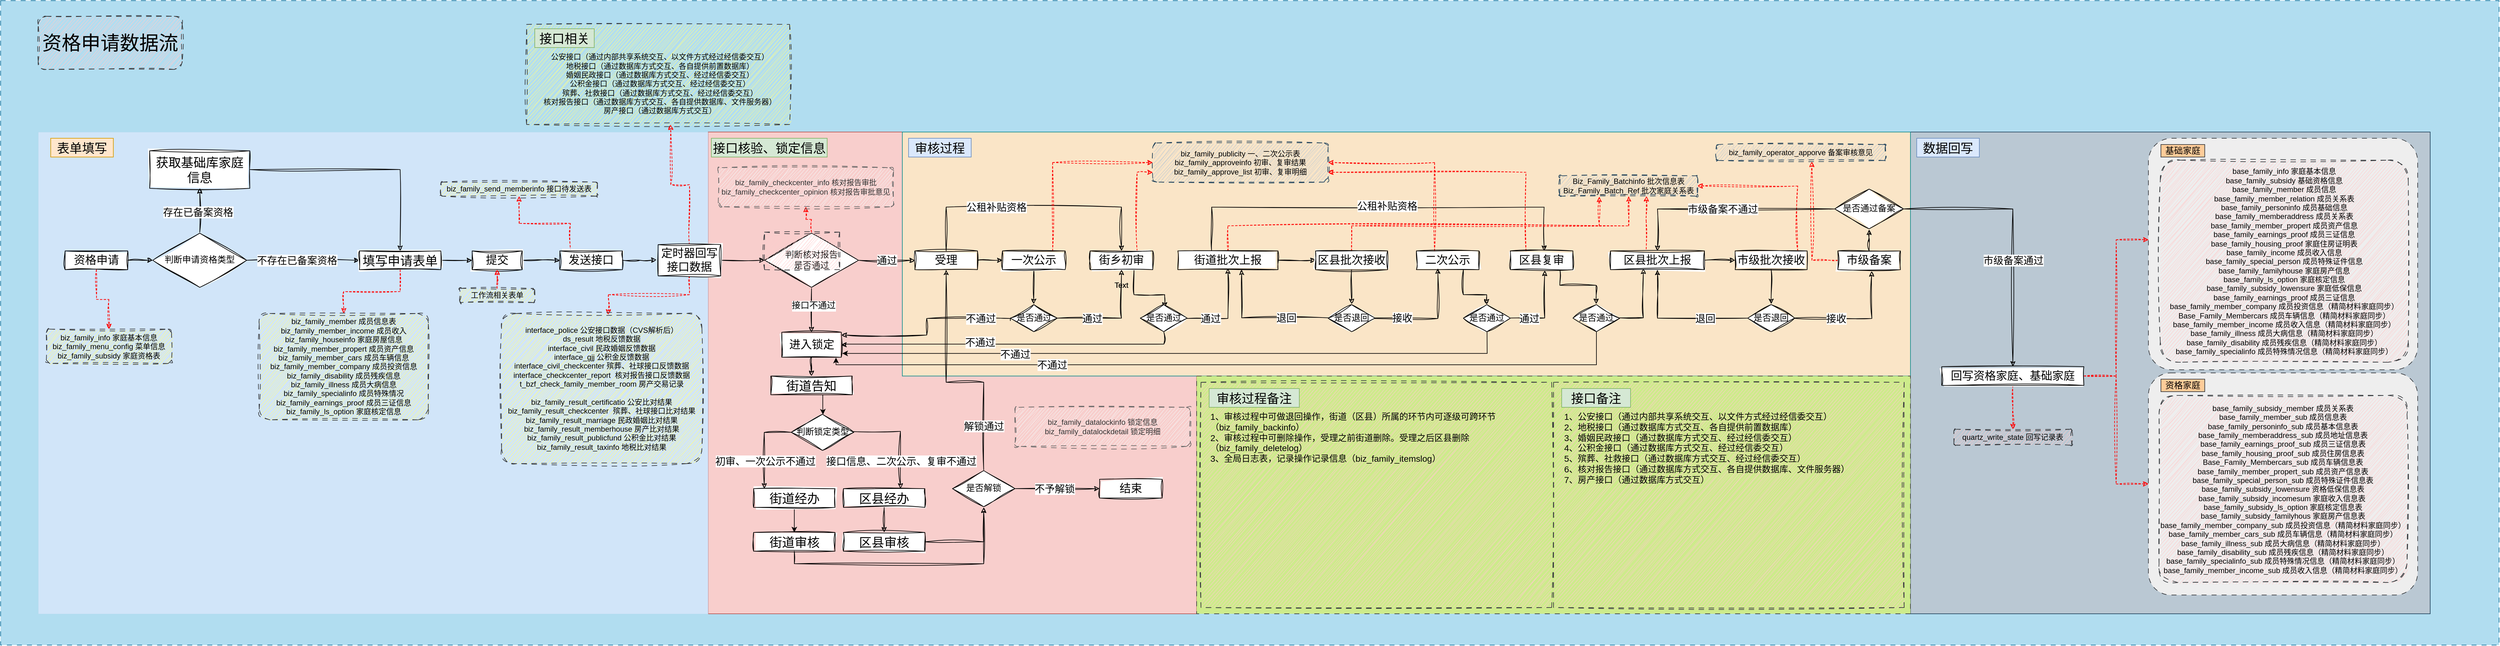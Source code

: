 <mxfile version="21.6.6" type="github">
  <diagram name="第 1 页" id="L3xyPryuT6cQ3fmTiVPL">
    <mxGraphModel dx="2839" dy="2318" grid="1" gridSize="10" guides="1" tooltips="1" connect="1" arrows="1" fold="1" page="1" pageScale="1" pageWidth="850" pageHeight="1100" math="0" shadow="0">
      <root>
        <mxCell id="0" />
        <mxCell id="1" parent="0" />
        <mxCell id="vz7TybBeLEqPIu0Ode82-165" value="" style="rounded=0;whiteSpace=wrap;html=1;dashed=1;dashPattern=8 8;fontFamily=Helvetica;fontSize=12;fillColor=#b1ddf0;strokeColor=#10739e;" vertex="1" parent="1">
          <mxGeometry x="-550" y="-550" width="3990" height="1030" as="geometry" />
        </mxCell>
        <mxCell id="vz7TybBeLEqPIu0Ode82-105" value="" style="rounded=0;whiteSpace=wrap;html=1;strokeColor=#23445d;fontFamily=Helvetica;fontSize=12;fillColor=#bac8d3;" vertex="1" parent="1">
          <mxGeometry x="2500" y="-340" width="830" height="770" as="geometry" />
        </mxCell>
        <mxCell id="yCfuCtmDYK_FV-YPYzmW-62" value="" style="rounded=0;whiteSpace=wrap;html=1;strokeColor=#b85450;fillColor=#f8cecc;" parent="1" vertex="1">
          <mxGeometry x="580" y="-340" width="780" height="770" as="geometry" />
        </mxCell>
        <mxCell id="yCfuCtmDYK_FV-YPYzmW-61" value="" style="rounded=0;whiteSpace=wrap;html=1;strokeColor=#0F8B8D;fontColor=#143642;fillColor=#FAE5C7;glass=0;shadow=0;" parent="1" vertex="1">
          <mxGeometry x="890" y="-340" width="1610" height="390" as="geometry" />
        </mxCell>
        <mxCell id="yCfuCtmDYK_FV-YPYzmW-57" value="" style="rounded=0;whiteSpace=wrap;html=1;dashed=1;opacity=80;fillColor=#dae8fc;strokeColor=#6c8ebf;fillStyle=auto;gradientColor=none;align=left;fontSize=16;strokeWidth=0;" parent="1" vertex="1">
          <mxGeometry x="-490" y="-340" width="1070" height="770" as="geometry" />
        </mxCell>
        <mxCell id="1xCJAlItFcg6lwi7AEPt-4" style="edgeStyle=orthogonalEdgeStyle;rounded=0;sketch=1;hachureGap=4;jiggle=2;curveFitting=1;orthogonalLoop=1;jettySize=auto;html=1;exitX=1;exitY=0.5;exitDx=0;exitDy=0;fontFamily=Comic Sans MS;fontSize=16;" parent="1" source="yCfuCtmDYK_FV-YPYzmW-40" target="1xCJAlItFcg6lwi7AEPt-3" edge="1">
          <mxGeometry relative="1" as="geometry" />
        </mxCell>
        <mxCell id="yCfuCtmDYK_FV-YPYzmW-42" value="不存在已备案资格" style="edgeLabel;html=1;align=center;verticalAlign=middle;resizable=0;points=[];fontSize=16;fontFamily=Comic Sans MS;" parent="1xCJAlItFcg6lwi7AEPt-4" vertex="1" connectable="0">
          <mxGeometry x="0.073" y="-2" relative="1" as="geometry">
            <mxPoint x="-17" y="-2" as="offset" />
          </mxGeometry>
        </mxCell>
        <mxCell id="vz7TybBeLEqPIu0Ode82-3" value="" style="edgeStyle=orthogonalEdgeStyle;rounded=0;orthogonalLoop=1;jettySize=auto;html=1;dashed=1;sketch=1;curveFitting=1;jiggle=2;strokeColor=#FF0000;" edge="1" parent="1" source="1xCJAlItFcg6lwi7AEPt-2" target="vz7TybBeLEqPIu0Ode82-2">
          <mxGeometry relative="1" as="geometry" />
        </mxCell>
        <mxCell id="1xCJAlItFcg6lwi7AEPt-2" value="资格申请" style="rounded=0;whiteSpace=wrap;html=1;fontSize=18;sketch=1;curveFitting=1;jiggle=2;fontFamily=Comic Sans MS;" parent="1" vertex="1">
          <mxGeometry x="-447" y="-150" width="100" height="30" as="geometry" />
        </mxCell>
        <mxCell id="1xCJAlItFcg6lwi7AEPt-7" style="edgeStyle=orthogonalEdgeStyle;rounded=0;sketch=1;hachureGap=4;jiggle=2;curveFitting=1;orthogonalLoop=1;jettySize=auto;html=1;exitX=1;exitY=0.5;exitDx=0;exitDy=0;fontFamily=Comic Sans MS;fontSize=16;" parent="1" source="1xCJAlItFcg6lwi7AEPt-3" target="1xCJAlItFcg6lwi7AEPt-5" edge="1">
          <mxGeometry relative="1" as="geometry" />
        </mxCell>
        <mxCell id="vz7TybBeLEqPIu0Ode82-5" value="" style="edgeStyle=orthogonalEdgeStyle;rounded=0;orthogonalLoop=1;jettySize=auto;html=1;dashed=1;sketch=1;curveFitting=1;jiggle=2;strokeColor=#FF0000;" edge="1" parent="1" source="1xCJAlItFcg6lwi7AEPt-3" target="vz7TybBeLEqPIu0Ode82-4">
          <mxGeometry relative="1" as="geometry" />
        </mxCell>
        <mxCell id="1xCJAlItFcg6lwi7AEPt-3" value="填写申请表单" style="rounded=0;whiteSpace=wrap;html=1;sketch=1;hachureGap=4;jiggle=2;curveFitting=1;fontFamily=Comic Sans MS;fontSize=20;" parent="1" vertex="1">
          <mxGeometry x="23" y="-150" width="130" height="30" as="geometry" />
        </mxCell>
        <mxCell id="1xCJAlItFcg6lwi7AEPt-9" style="edgeStyle=orthogonalEdgeStyle;rounded=0;sketch=1;hachureGap=4;jiggle=2;curveFitting=1;orthogonalLoop=1;jettySize=auto;html=1;exitX=1;exitY=0.5;exitDx=0;exitDy=0;entryX=0;entryY=0.5;entryDx=0;entryDy=0;fontFamily=Comic Sans MS;fontSize=16;" parent="1" source="1xCJAlItFcg6lwi7AEPt-5" target="1xCJAlItFcg6lwi7AEPt-8" edge="1">
          <mxGeometry relative="1" as="geometry" />
        </mxCell>
        <mxCell id="1xCJAlItFcg6lwi7AEPt-5" value="提交" style="rounded=0;whiteSpace=wrap;html=1;fontSize=18;sketch=1;curveFitting=1;jiggle=2;fontFamily=Comic Sans MS;" parent="1" vertex="1">
          <mxGeometry x="203" y="-150" width="80" height="30" as="geometry" />
        </mxCell>
        <mxCell id="vz7TybBeLEqPIu0Ode82-102" value="" style="edgeStyle=orthogonalEdgeStyle;rounded=0;orthogonalLoop=1;jettySize=auto;html=1;fontFamily=Helvetica;fontSize=12;fontColor=default;sketch=1;curveFitting=1;jiggle=2;dashed=1;strokeColor=#FF0000;" edge="1" parent="1" source="1xCJAlItFcg6lwi7AEPt-8" target="vz7TybBeLEqPIu0Ode82-101">
          <mxGeometry relative="1" as="geometry">
            <Array as="points">
              <mxPoint x="360" y="-194" />
              <mxPoint x="278" y="-194" />
            </Array>
          </mxGeometry>
        </mxCell>
        <mxCell id="1xCJAlItFcg6lwi7AEPt-8" value="发送接口" style="rounded=0;whiteSpace=wrap;html=1;fontSize=18;sketch=1;curveFitting=1;jiggle=2;fontFamily=Comic Sans MS;" parent="1" vertex="1">
          <mxGeometry x="343" y="-150" width="100" height="30" as="geometry" />
        </mxCell>
        <mxCell id="1xCJAlItFcg6lwi7AEPt-13" value="通过" style="edgeStyle=orthogonalEdgeStyle;rounded=0;sketch=1;hachureGap=4;jiggle=2;curveFitting=1;orthogonalLoop=1;jettySize=auto;html=1;entryX=0;entryY=0.5;entryDx=0;entryDy=0;fontFamily=Comic Sans MS;fontSize=16;" parent="1" source="1xCJAlItFcg6lwi7AEPt-10" target="1xCJAlItFcg6lwi7AEPt-12" edge="1">
          <mxGeometry relative="1" as="geometry" />
        </mxCell>
        <mxCell id="1xCJAlItFcg6lwi7AEPt-15" style="edgeStyle=orthogonalEdgeStyle;rounded=0;sketch=1;hachureGap=4;jiggle=2;curveFitting=1;orthogonalLoop=1;jettySize=auto;html=1;entryX=0.5;entryY=0;entryDx=0;entryDy=0;fontFamily=Comic Sans MS;fontSize=16;" parent="1" source="1xCJAlItFcg6lwi7AEPt-10" target="1xCJAlItFcg6lwi7AEPt-14" edge="1">
          <mxGeometry relative="1" as="geometry" />
        </mxCell>
        <mxCell id="yCfuCtmDYK_FV-YPYzmW-33" value="接口不通过" style="edgeLabel;html=1;align=center;verticalAlign=middle;resizable=0;points=[];fontSize=14;fontFamily=Comic Sans MS;" parent="1xCJAlItFcg6lwi7AEPt-15" vertex="1" connectable="0">
          <mxGeometry x="-0.2" y="3" relative="1" as="geometry">
            <mxPoint as="offset" />
          </mxGeometry>
        </mxCell>
        <mxCell id="vz7TybBeLEqPIu0Ode82-120" value="" style="edgeStyle=orthogonalEdgeStyle;rounded=0;orthogonalLoop=1;jettySize=auto;html=1;fontFamily=Helvetica;fontSize=12;fontColor=default;sketch=1;curveFitting=1;jiggle=2;dashed=1;strokeColor=#FF0000;" edge="1" parent="1" source="1xCJAlItFcg6lwi7AEPt-10" target="vz7TybBeLEqPIu0Ode82-119">
          <mxGeometry relative="1" as="geometry" />
        </mxCell>
        <mxCell id="1xCJAlItFcg6lwi7AEPt-10" value="判断核对报告&lt;br&gt;是否通过" style="html=1;whiteSpace=wrap;aspect=fixed;shape=isoRectangle;sketch=1;hachureGap=4;jiggle=2;curveFitting=1;fontFamily=Comic Sans MS;fontSize=14;" parent="1" vertex="1">
          <mxGeometry x="670.01" y="-180" width="150" height="90" as="geometry" />
        </mxCell>
        <mxCell id="1xCJAlItFcg6lwi7AEPt-22" style="edgeStyle=orthogonalEdgeStyle;rounded=0;sketch=1;hachureGap=4;jiggle=2;curveFitting=1;orthogonalLoop=1;jettySize=auto;html=1;exitX=1;exitY=0.5;exitDx=0;exitDy=0;entryX=0;entryY=0.5;entryDx=0;entryDy=0;fontFamily=Comic Sans MS;fontSize=16;" parent="1" source="1xCJAlItFcg6lwi7AEPt-12" target="1xCJAlItFcg6lwi7AEPt-19" edge="1">
          <mxGeometry relative="1" as="geometry" />
        </mxCell>
        <mxCell id="yCfuCtmDYK_FV-YPYzmW-25" style="edgeStyle=orthogonalEdgeStyle;rounded=0;sketch=1;hachureGap=4;jiggle=2;curveFitting=1;orthogonalLoop=1;jettySize=auto;html=1;exitX=0.5;exitY=0;exitDx=0;exitDy=0;entryX=0.5;entryY=0;entryDx=0;entryDy=0;fontFamily=Comic Sans MS;fontSize=16;" parent="1" target="1xCJAlItFcg6lwi7AEPt-20" edge="1">
          <mxGeometry relative="1" as="geometry">
            <mxPoint x="960" y="-150" as="sourcePoint" />
            <mxPoint x="1215" y="-150" as="targetPoint" />
            <Array as="points">
              <mxPoint x="960" y="-220" />
              <mxPoint x="1240" y="-220" />
            </Array>
          </mxGeometry>
        </mxCell>
        <mxCell id="yCfuCtmDYK_FV-YPYzmW-34" value="公租补贴资格" style="edgeLabel;html=1;align=center;verticalAlign=middle;resizable=0;points=[];fontSize=16;fontFamily=Comic Sans MS;" parent="yCfuCtmDYK_FV-YPYzmW-25" vertex="1" connectable="0">
          <mxGeometry x="0.009" y="1" relative="1" as="geometry">
            <mxPoint x="-62" y="1" as="offset" />
          </mxGeometry>
        </mxCell>
        <mxCell id="1xCJAlItFcg6lwi7AEPt-12" value="受理" style="rounded=0;whiteSpace=wrap;html=1;fontSize=18;sketch=1;curveFitting=1;jiggle=2;fontFamily=Comic Sans MS;" parent="1" vertex="1">
          <mxGeometry x="910" y="-150" width="100" height="30" as="geometry" />
        </mxCell>
        <mxCell id="yCfuCtmDYK_FV-YPYzmW-6" value="" style="edgeStyle=orthogonalEdgeStyle;rounded=0;sketch=1;hachureGap=4;jiggle=2;curveFitting=1;orthogonalLoop=1;jettySize=auto;html=1;fontFamily=Comic Sans MS;fontSize=16;" parent="1" source="1xCJAlItFcg6lwi7AEPt-14" target="yCfuCtmDYK_FV-YPYzmW-5" edge="1">
          <mxGeometry relative="1" as="geometry" />
        </mxCell>
        <mxCell id="1xCJAlItFcg6lwi7AEPt-14" value="进入锁定" style="rounded=0;whiteSpace=wrap;html=1;fontSize=18;sketch=1;curveFitting=1;jiggle=2;fontFamily=Comic Sans MS;" parent="1" vertex="1">
          <mxGeometry x="697.52" y="-20" width="94.99" height="40" as="geometry" />
        </mxCell>
        <mxCell id="vz7TybBeLEqPIu0Ode82-38" style="edgeStyle=orthogonalEdgeStyle;rounded=0;orthogonalLoop=1;jettySize=auto;html=1;exitX=0.5;exitY=1;exitDx=0;exitDy=0;fontFamily=Helvetica;fontSize=12;fontColor=default;sketch=1;curveFitting=1;jiggle=2;" edge="1" parent="1" source="1xCJAlItFcg6lwi7AEPt-19" target="vz7TybBeLEqPIu0Ode82-37">
          <mxGeometry relative="1" as="geometry" />
        </mxCell>
        <mxCell id="vz7TybBeLEqPIu0Ode82-123" style="edgeStyle=orthogonalEdgeStyle;rounded=0;orthogonalLoop=1;jettySize=auto;html=1;entryX=0;entryY=0.5;entryDx=0;entryDy=0;fontFamily=Helvetica;fontSize=12;fontColor=default;dashed=1;sketch=1;curveFitting=1;jiggle=2;strokeColor=#FF0000;" edge="1" parent="1" source="1xCJAlItFcg6lwi7AEPt-19" target="vz7TybBeLEqPIu0Ode82-122">
          <mxGeometry relative="1" as="geometry">
            <Array as="points">
              <mxPoint x="1130" y="-291" />
            </Array>
          </mxGeometry>
        </mxCell>
        <mxCell id="1xCJAlItFcg6lwi7AEPt-19" value="一次公示" style="rounded=0;whiteSpace=wrap;html=1;fontSize=18;sketch=1;curveFitting=1;jiggle=2;fontFamily=Comic Sans MS;" parent="1" vertex="1">
          <mxGeometry x="1050" y="-150" width="100" height="30" as="geometry" />
        </mxCell>
        <mxCell id="yCfuCtmDYK_FV-YPYzmW-23" style="edgeStyle=orthogonalEdgeStyle;rounded=0;hachureGap=4;orthogonalLoop=1;jettySize=auto;html=1;exitX=0.5;exitY=0;exitDx=0;exitDy=0;fontFamily=Comic Sans MS;fontSize=16;entryX=0.5;entryY=0;entryDx=0;entryDy=0;sketch=1;curveFitting=1;jiggle=2;" parent="1" edge="1">
          <mxGeometry relative="1" as="geometry">
            <mxPoint x="1384" y="-150" as="sourcePoint" />
            <mxPoint x="1915" y="-150" as="targetPoint" />
            <Array as="points">
              <mxPoint x="1384" y="-220" />
              <mxPoint x="1915" y="-220" />
            </Array>
          </mxGeometry>
        </mxCell>
        <mxCell id="yCfuCtmDYK_FV-YPYzmW-36" value="公租补贴资格" style="edgeLabel;html=1;align=center;verticalAlign=middle;resizable=0;points=[];fontSize=16;fontFamily=Comic Sans MS;" parent="yCfuCtmDYK_FV-YPYzmW-23" vertex="1" connectable="0">
          <mxGeometry x="-0.033" y="2" relative="1" as="geometry">
            <mxPoint x="25" as="offset" />
          </mxGeometry>
        </mxCell>
        <mxCell id="vz7TybBeLEqPIu0Ode82-45" style="edgeStyle=orthogonalEdgeStyle;rounded=0;orthogonalLoop=1;jettySize=auto;html=1;entryX=0.521;entryY=0.124;entryDx=0;entryDy=0;entryPerimeter=0;fontFamily=Helvetica;fontSize=12;fontColor=default;sketch=1;curveFitting=1;jiggle=2;" edge="1" parent="1" source="1xCJAlItFcg6lwi7AEPt-20" target="vz7TybBeLEqPIu0Ode82-44">
          <mxGeometry relative="1" as="geometry">
            <Array as="points">
              <mxPoint x="1260" y="-80" />
              <mxPoint x="1309" y="-80" />
            </Array>
          </mxGeometry>
        </mxCell>
        <mxCell id="vz7TybBeLEqPIu0Ode82-125" style="edgeStyle=orthogonalEdgeStyle;rounded=0;orthogonalLoop=1;jettySize=auto;html=1;exitX=0.75;exitY=0;exitDx=0;exitDy=0;entryX=0;entryY=0.75;entryDx=0;entryDy=0;fontFamily=Helvetica;fontSize=12;fontColor=default;dashed=1;sketch=1;curveFitting=1;jiggle=2;strokeColor=#FF0000;" edge="1" parent="1" source="1xCJAlItFcg6lwi7AEPt-20" target="vz7TybBeLEqPIu0Ode82-122">
          <mxGeometry relative="1" as="geometry" />
        </mxCell>
        <mxCell id="1xCJAlItFcg6lwi7AEPt-20" value="街乡初审" style="rounded=0;whiteSpace=wrap;html=1;fontSize=18;sketch=1;curveFitting=1;jiggle=2;fontFamily=Comic Sans MS;" parent="1" vertex="1">
          <mxGeometry x="1190" y="-150" width="100" height="30" as="geometry" />
        </mxCell>
        <mxCell id="vz7TybBeLEqPIu0Ode82-49" value="" style="edgeStyle=orthogonalEdgeStyle;rounded=0;orthogonalLoop=1;jettySize=auto;html=1;fontFamily=Helvetica;fontSize=12;fontColor=default;sketch=1;curveFitting=1;jiggle=2;" edge="1" parent="1" source="1xCJAlItFcg6lwi7AEPt-21" target="vz7TybBeLEqPIu0Ode82-48">
          <mxGeometry relative="1" as="geometry" />
        </mxCell>
        <mxCell id="vz7TybBeLEqPIu0Ode82-140" style="edgeStyle=orthogonalEdgeStyle;rounded=0;orthogonalLoop=1;jettySize=auto;html=1;entryX=0.287;entryY=1.027;entryDx=0;entryDy=0;entryPerimeter=0;fontFamily=Helvetica;fontSize=12;fontColor=default;sketch=1;curveFitting=1;jiggle=2;strokeColor=#FF0000;dashed=1;" edge="1" parent="1" source="1xCJAlItFcg6lwi7AEPt-21" target="vz7TybBeLEqPIu0Ode82-128">
          <mxGeometry relative="1" as="geometry">
            <Array as="points">
              <mxPoint x="1410" y="-190" />
              <mxPoint x="2003" y="-190" />
            </Array>
          </mxGeometry>
        </mxCell>
        <mxCell id="1xCJAlItFcg6lwi7AEPt-21" value="街道批次上报" style="rounded=0;whiteSpace=wrap;html=1;fontSize=18;sketch=1;curveFitting=1;jiggle=2;fontFamily=Comic Sans MS;" parent="1" vertex="1">
          <mxGeometry x="1330" y="-150" width="160" height="30" as="geometry" />
        </mxCell>
        <mxCell id="vz7TybBeLEqPIu0Ode82-60" style="edgeStyle=orthogonalEdgeStyle;rounded=0;orthogonalLoop=1;jettySize=auto;html=1;exitX=0.75;exitY=1;exitDx=0;exitDy=0;entryX=0.496;entryY=0.012;entryDx=0;entryDy=0;entryPerimeter=0;fontFamily=Helvetica;fontSize=12;fontColor=default;sketch=1;curveFitting=1;jiggle=2;" edge="1" parent="1" source="1xCJAlItFcg6lwi7AEPt-23" target="vz7TybBeLEqPIu0Ode82-59">
          <mxGeometry relative="1" as="geometry">
            <Array as="points">
              <mxPoint x="1786" y="-80" />
              <mxPoint x="1823" y="-80" />
            </Array>
          </mxGeometry>
        </mxCell>
        <mxCell id="vz7TybBeLEqPIu0Ode82-126" style="edgeStyle=orthogonalEdgeStyle;rounded=0;orthogonalLoop=1;jettySize=auto;html=1;entryX=1;entryY=0.5;entryDx=0;entryDy=0;fontFamily=Helvetica;fontSize=12;fontColor=default;sketch=1;curveFitting=1;jiggle=2;dashed=1;strokeColor=#FF0000;" edge="1" parent="1" source="1xCJAlItFcg6lwi7AEPt-23" target="vz7TybBeLEqPIu0Ode82-122">
          <mxGeometry relative="1" as="geometry">
            <Array as="points">
              <mxPoint x="1740" y="-291" />
            </Array>
          </mxGeometry>
        </mxCell>
        <mxCell id="1xCJAlItFcg6lwi7AEPt-23" value="二次公示" style="rounded=0;whiteSpace=wrap;html=1;fontSize=18;sketch=1;curveFitting=1;jiggle=2;fontFamily=Comic Sans MS;" parent="1" vertex="1">
          <mxGeometry x="1711" y="-150" width="100" height="30" as="geometry" />
        </mxCell>
        <mxCell id="vz7TybBeLEqPIu0Ode82-92" style="edgeStyle=orthogonalEdgeStyle;rounded=0;orthogonalLoop=1;jettySize=auto;html=1;entryX=0.509;entryY=0.028;entryDx=0;entryDy=0;entryPerimeter=0;fontFamily=Helvetica;fontSize=12;fontColor=default;" edge="1" parent="1" source="yCfuCtmDYK_FV-YPYzmW-5" target="vz7TybBeLEqPIu0Ode82-87">
          <mxGeometry relative="1" as="geometry">
            <Array as="points">
              <mxPoint x="763" y="100" />
              <mxPoint x="763" y="100" />
            </Array>
          </mxGeometry>
        </mxCell>
        <mxCell id="yCfuCtmDYK_FV-YPYzmW-5" value="街道告知" style="rounded=0;whiteSpace=wrap;html=1;sketch=1;hachureGap=4;jiggle=2;curveFitting=1;fontFamily=Comic Sans MS;fontSize=20;" parent="1" vertex="1">
          <mxGeometry x="680.02" y="50" width="130" height="30" as="geometry" />
        </mxCell>
        <mxCell id="yCfuCtmDYK_FV-YPYzmW-11" value="" style="edgeStyle=orthogonalEdgeStyle;rounded=0;sketch=1;hachureGap=4;jiggle=2;curveFitting=1;orthogonalLoop=1;jettySize=auto;html=1;fontFamily=Comic Sans MS;fontSize=16;" parent="1" source="yCfuCtmDYK_FV-YPYzmW-7" target="yCfuCtmDYK_FV-YPYzmW-9" edge="1">
          <mxGeometry relative="1" as="geometry" />
        </mxCell>
        <mxCell id="yCfuCtmDYK_FV-YPYzmW-7" value="区县经办" style="rounded=0;whiteSpace=wrap;html=1;sketch=1;hachureGap=4;jiggle=2;curveFitting=1;fontFamily=Comic Sans MS;fontSize=20;" parent="1" vertex="1">
          <mxGeometry x="796" y="230" width="130" height="30" as="geometry" />
        </mxCell>
        <mxCell id="yCfuCtmDYK_FV-YPYzmW-12" style="edgeStyle=orthogonalEdgeStyle;rounded=0;sketch=1;hachureGap=4;jiggle=2;curveFitting=1;orthogonalLoop=1;jettySize=auto;html=1;entryX=0.5;entryY=1;entryDx=0;entryDy=0;fontFamily=Comic Sans MS;fontSize=16;" parent="1" source="yCfuCtmDYK_FV-YPYzmW-13" target="1xCJAlItFcg6lwi7AEPt-12" edge="1">
          <mxGeometry relative="1" as="geometry">
            <Array as="points">
              <mxPoint x="1020" y="60" />
              <mxPoint x="960" y="60" />
            </Array>
          </mxGeometry>
        </mxCell>
        <mxCell id="yCfuCtmDYK_FV-YPYzmW-15" value="解锁通过" style="edgeLabel;html=1;align=center;verticalAlign=middle;resizable=0;points=[];fontSize=16;fontFamily=Comic Sans MS;" parent="yCfuCtmDYK_FV-YPYzmW-12" vertex="1" connectable="0">
          <mxGeometry x="-0.031" y="-4" relative="1" as="geometry">
            <mxPoint x="44" y="74" as="offset" />
          </mxGeometry>
        </mxCell>
        <mxCell id="yCfuCtmDYK_FV-YPYzmW-9" value="区县审核" style="rounded=0;whiteSpace=wrap;html=1;sketch=1;hachureGap=4;jiggle=2;curveFitting=1;fontFamily=Comic Sans MS;fontSize=20;" parent="1" vertex="1">
          <mxGeometry x="796" y="300" width="130" height="30" as="geometry" />
        </mxCell>
        <mxCell id="yCfuCtmDYK_FV-YPYzmW-14" value="" style="edgeStyle=orthogonalEdgeStyle;rounded=0;sketch=1;hachureGap=4;jiggle=2;curveFitting=1;orthogonalLoop=1;jettySize=auto;html=1;entryX=0.5;entryY=1;entryDx=0;entryDy=0;fontFamily=Comic Sans MS;fontSize=16;" parent="1" source="yCfuCtmDYK_FV-YPYzmW-9" target="yCfuCtmDYK_FV-YPYzmW-13" edge="1">
          <mxGeometry relative="1" as="geometry">
            <mxPoint x="810" y="225" as="sourcePoint" />
            <mxPoint x="960" y="-120" as="targetPoint" />
          </mxGeometry>
        </mxCell>
        <mxCell id="yCfuCtmDYK_FV-YPYzmW-18" value="" style="edgeStyle=orthogonalEdgeStyle;rounded=0;sketch=1;hachureGap=4;jiggle=2;curveFitting=1;orthogonalLoop=1;jettySize=auto;html=1;fontFamily=Comic Sans MS;fontSize=16;" parent="1" source="yCfuCtmDYK_FV-YPYzmW-13" target="yCfuCtmDYK_FV-YPYzmW-17" edge="1">
          <mxGeometry relative="1" as="geometry" />
        </mxCell>
        <mxCell id="yCfuCtmDYK_FV-YPYzmW-19" value="不予解锁" style="edgeLabel;html=1;align=center;verticalAlign=middle;resizable=0;points=[];fontSize=16;fontFamily=Comic Sans MS;" parent="yCfuCtmDYK_FV-YPYzmW-18" vertex="1" connectable="0">
          <mxGeometry x="-0.284" y="-1" relative="1" as="geometry">
            <mxPoint x="14" y="-1" as="offset" />
          </mxGeometry>
        </mxCell>
        <mxCell id="yCfuCtmDYK_FV-YPYzmW-13" value="是否解锁" style="html=1;whiteSpace=wrap;aspect=fixed;shape=isoRectangle;sketch=1;hachureGap=4;jiggle=2;curveFitting=1;fontFamily=Comic Sans MS;fontSize=14;" parent="1" vertex="1">
          <mxGeometry x="970" y="200" width="100" height="60" as="geometry" />
        </mxCell>
        <mxCell id="yCfuCtmDYK_FV-YPYzmW-17" value="结束" style="rounded=0;whiteSpace=wrap;html=1;fontSize=18;sketch=1;curveFitting=1;jiggle=2;fontFamily=Comic Sans MS;" parent="1" vertex="1">
          <mxGeometry x="1205" y="215" width="100" height="30" as="geometry" />
        </mxCell>
        <mxCell id="vz7TybBeLEqPIu0Ode82-108" style="edgeStyle=orthogonalEdgeStyle;rounded=0;orthogonalLoop=1;jettySize=auto;html=1;fontFamily=Helvetica;fontSize=12;fontColor=default;sketch=1;curveFitting=1;jiggle=2;" edge="1" parent="1" source="yCfuCtmDYK_FV-YPYzmW-26" target="vz7TybBeLEqPIu0Ode82-107">
          <mxGeometry relative="1" as="geometry">
            <Array as="points">
              <mxPoint x="1940" y="-95" />
              <mxPoint x="1998" y="-95" />
            </Array>
          </mxGeometry>
        </mxCell>
        <mxCell id="vz7TybBeLEqPIu0Ode82-127" style="edgeStyle=orthogonalEdgeStyle;rounded=0;orthogonalLoop=1;jettySize=auto;html=1;exitX=0.25;exitY=0;exitDx=0;exitDy=0;entryX=1;entryY=0.75;entryDx=0;entryDy=0;fontFamily=Helvetica;fontSize=12;fontColor=default;dashed=1;sketch=1;curveFitting=1;jiggle=2;strokeColor=#FF0000;" edge="1" parent="1" source="yCfuCtmDYK_FV-YPYzmW-26" target="vz7TybBeLEqPIu0Ode82-122">
          <mxGeometry relative="1" as="geometry" />
        </mxCell>
        <mxCell id="yCfuCtmDYK_FV-YPYzmW-26" value="区县复审" style="rounded=0;whiteSpace=wrap;html=1;fontSize=18;sketch=1;curveFitting=1;jiggle=2;fontFamily=Comic Sans MS;" parent="1" vertex="1">
          <mxGeometry x="1861" y="-150" width="100" height="30" as="geometry" />
        </mxCell>
        <mxCell id="vz7TybBeLEqPIu0Ode82-69" value="" style="edgeStyle=orthogonalEdgeStyle;rounded=0;orthogonalLoop=1;jettySize=auto;html=1;fontFamily=Helvetica;fontSize=12;fontColor=default;sketch=1;curveFitting=1;jiggle=2;" edge="1" parent="1" source="yCfuCtmDYK_FV-YPYzmW-28" target="vz7TybBeLEqPIu0Ode82-66">
          <mxGeometry relative="1" as="geometry" />
        </mxCell>
        <mxCell id="vz7TybBeLEqPIu0Ode82-141" style="edgeStyle=orthogonalEdgeStyle;rounded=0;orthogonalLoop=1;jettySize=auto;html=1;entryX=0.629;entryY=1.091;entryDx=0;entryDy=0;entryPerimeter=0;fontFamily=Helvetica;fontSize=12;fontColor=default;dashed=1;sketch=1;curveFitting=1;jiggle=2;strokeColor=#FF0000;" edge="1" parent="1">
          <mxGeometry relative="1" as="geometry">
            <mxPoint x="2078" y="-153" as="sourcePoint" />
            <mxPoint x="2078.38" y="-237.503" as="targetPoint" />
            <Array as="points">
              <mxPoint x="2078" y="-196.96" />
              <mxPoint x="2078" y="-196.96" />
            </Array>
          </mxGeometry>
        </mxCell>
        <mxCell id="yCfuCtmDYK_FV-YPYzmW-28" value="区县批次上报" style="rounded=0;whiteSpace=wrap;html=1;fontSize=18;sketch=1;curveFitting=1;jiggle=2;fontFamily=Comic Sans MS;" parent="1" vertex="1">
          <mxGeometry x="2021" y="-150" width="150" height="30" as="geometry" />
        </mxCell>
        <mxCell id="vz7TybBeLEqPIu0Ode82-77" value="" style="edgeStyle=orthogonalEdgeStyle;rounded=0;orthogonalLoop=1;jettySize=auto;html=1;fontFamily=Helvetica;fontSize=12;fontColor=default;sketch=1;curveFitting=1;jiggle=2;" edge="1" parent="1" source="yCfuCtmDYK_FV-YPYzmW-30" target="vz7TybBeLEqPIu0Ode82-76">
          <mxGeometry relative="1" as="geometry" />
        </mxCell>
        <mxCell id="vz7TybBeLEqPIu0Ode82-143" style="edgeStyle=orthogonalEdgeStyle;rounded=0;orthogonalLoop=1;jettySize=auto;html=1;entryX=0.565;entryY=1.078;entryDx=0;entryDy=0;entryPerimeter=0;fontFamily=Helvetica;fontSize=12;fontColor=default;strokeColor=#FF0000;dashed=1;sketch=1;curveFitting=1;jiggle=2;" edge="1" parent="1" source="yCfuCtmDYK_FV-YPYzmW-30" target="vz7TybBeLEqPIu0Ode82-142">
          <mxGeometry relative="1" as="geometry">
            <Array as="points">
              <mxPoint x="2343" y="-135" />
            </Array>
          </mxGeometry>
        </mxCell>
        <mxCell id="yCfuCtmDYK_FV-YPYzmW-30" value="市级备案" style="rounded=0;whiteSpace=wrap;html=1;fontSize=18;sketch=1;curveFitting=1;jiggle=2;fontFamily=Comic Sans MS;" parent="1" vertex="1">
          <mxGeometry x="2384" y="-150" width="100" height="30" as="geometry" />
        </mxCell>
        <mxCell id="yCfuCtmDYK_FV-YPYzmW-41" value="" style="edgeStyle=orthogonalEdgeStyle;rounded=0;sketch=1;hachureGap=4;jiggle=2;curveFitting=1;orthogonalLoop=1;jettySize=auto;html=1;exitX=1;exitY=0.5;exitDx=0;exitDy=0;fontFamily=Comic Sans MS;fontSize=16;" parent="1" source="1xCJAlItFcg6lwi7AEPt-2" target="yCfuCtmDYK_FV-YPYzmW-40" edge="1">
          <mxGeometry relative="1" as="geometry">
            <mxPoint x="-347" y="-135" as="sourcePoint" />
            <mxPoint x="-87" y="-135" as="targetPoint" />
          </mxGeometry>
        </mxCell>
        <mxCell id="yCfuCtmDYK_FV-YPYzmW-45" value="" style="edgeStyle=orthogonalEdgeStyle;rounded=0;sketch=1;hachureGap=4;jiggle=2;curveFitting=1;orthogonalLoop=1;jettySize=auto;html=1;fontFamily=Comic Sans MS;fontSize=16;" parent="1" source="yCfuCtmDYK_FV-YPYzmW-40" target="yCfuCtmDYK_FV-YPYzmW-44" edge="1">
          <mxGeometry relative="1" as="geometry" />
        </mxCell>
        <mxCell id="yCfuCtmDYK_FV-YPYzmW-47" value="存在已备案资格" style="edgeLabel;html=1;align=center;verticalAlign=middle;resizable=0;points=[];fontSize=16;fontFamily=Comic Sans MS;" parent="yCfuCtmDYK_FV-YPYzmW-45" vertex="1" connectable="0">
          <mxGeometry x="-0.09" y="3" relative="1" as="geometry">
            <mxPoint as="offset" />
          </mxGeometry>
        </mxCell>
        <mxCell id="yCfuCtmDYK_FV-YPYzmW-40" value="判断申请资格类型" style="html=1;whiteSpace=wrap;aspect=fixed;shape=isoRectangle;sketch=1;hachureGap=4;jiggle=2;curveFitting=1;fontFamily=Comic Sans MS;fontSize=14;" parent="1" vertex="1">
          <mxGeometry x="-307" y="-180" width="150" height="90" as="geometry" />
        </mxCell>
        <mxCell id="yCfuCtmDYK_FV-YPYzmW-46" style="edgeStyle=orthogonalEdgeStyle;rounded=0;sketch=1;hachureGap=4;jiggle=2;curveFitting=1;orthogonalLoop=1;jettySize=auto;html=1;fontFamily=Comic Sans MS;fontSize=16;" parent="1" source="yCfuCtmDYK_FV-YPYzmW-44" target="1xCJAlItFcg6lwi7AEPt-3" edge="1">
          <mxGeometry relative="1" as="geometry" />
        </mxCell>
        <mxCell id="yCfuCtmDYK_FV-YPYzmW-44" value="获取基础库家庭信息" style="rounded=0;whiteSpace=wrap;html=1;sketch=1;hachureGap=4;jiggle=2;curveFitting=1;fontFamily=Comic Sans MS;fontSize=20;" parent="1" vertex="1">
          <mxGeometry x="-312" y="-310" width="160" height="60" as="geometry" />
        </mxCell>
        <mxCell id="vz7TybBeLEqPIu0Ode82-152" style="edgeStyle=orthogonalEdgeStyle;rounded=0;orthogonalLoop=1;jettySize=auto;html=1;entryX=0.001;entryY=0.438;entryDx=0;entryDy=0;entryPerimeter=0;fontFamily=Helvetica;fontSize=12;fontColor=default;dashed=1;strokeColor=#FF0000;sketch=1;curveFitting=1;jiggle=2;" edge="1" parent="1" source="yCfuCtmDYK_FV-YPYzmW-49" target="vz7TybBeLEqPIu0Ode82-150">
          <mxGeometry relative="1" as="geometry" />
        </mxCell>
        <mxCell id="vz7TybBeLEqPIu0Ode82-160" style="edgeStyle=orthogonalEdgeStyle;rounded=0;orthogonalLoop=1;jettySize=auto;html=1;fontFamily=Helvetica;fontSize=12;fontColor=default;dashed=1;strokeColor=#FF0000;sketch=1;curveFitting=1;jiggle=2;" edge="1" parent="1" source="yCfuCtmDYK_FV-YPYzmW-49" target="vz7TybBeLEqPIu0Ode82-157">
          <mxGeometry relative="1" as="geometry" />
        </mxCell>
        <mxCell id="vz7TybBeLEqPIu0Ode82-162" value="" style="edgeStyle=orthogonalEdgeStyle;rounded=0;orthogonalLoop=1;jettySize=auto;html=1;fontFamily=Helvetica;fontSize=12;fontColor=default;dashed=1;strokeColor=#FF0000;sketch=1;curveFitting=1;jiggle=2;" edge="1" parent="1" source="yCfuCtmDYK_FV-YPYzmW-49" target="vz7TybBeLEqPIu0Ode82-161">
          <mxGeometry relative="1" as="geometry" />
        </mxCell>
        <mxCell id="yCfuCtmDYK_FV-YPYzmW-49" value="回写资格家庭、基础家庭&lt;br&gt;" style="rounded=0;whiteSpace=wrap;html=1;fontSize=18;sketch=1;curveFitting=1;jiggle=2;fontFamily=Comic Sans MS;" parent="1" vertex="1">
          <mxGeometry x="2550" y="35" width="227" height="30" as="geometry" />
        </mxCell>
        <mxCell id="yCfuCtmDYK_FV-YPYzmW-58" value="表单填写" style="text;html=1;strokeColor=#d79b00;fillColor=#ffe6cc;align=center;verticalAlign=middle;whiteSpace=wrap;rounded=0;fontSize=20;" parent="1" vertex="1">
          <mxGeometry x="-470" y="-330" width="100" height="30" as="geometry" />
        </mxCell>
        <mxCell id="yCfuCtmDYK_FV-YPYzmW-63" value="接口核验、锁定信息" style="text;html=1;strokeColor=#82b366;fillColor=#d5e8d4;align=center;verticalAlign=middle;whiteSpace=wrap;rounded=0;fontSize=20;" parent="1" vertex="1">
          <mxGeometry x="585.02" y="-330" width="184.98" height="30" as="geometry" />
        </mxCell>
        <mxCell id="yCfuCtmDYK_FV-YPYzmW-64" value="审核过程" style="text;html=1;strokeColor=#6c8ebf;fillColor=#dae8fc;align=center;verticalAlign=middle;whiteSpace=wrap;rounded=0;fontSize=20;" parent="1" vertex="1">
          <mxGeometry x="900" y="-330" width="100" height="30" as="geometry" />
        </mxCell>
        <mxCell id="vz7TybBeLEqPIu0Ode82-2" value="biz_family_info 家庭基本信息&lt;br&gt;biz_family_menu_config 菜单信息&lt;br&gt;biz_family_subsidy 家庭资格表" style="rounded=1;arcSize=10;whiteSpace=wrap;html=1;align=center;sketch=1;curveFitting=1;jiggle=2;dashed=1;dashPattern=8 8;fillColor=#ffff88;strokeColor=#36393d;" vertex="1" parent="1">
          <mxGeometry x="-477" y="-25" width="200" height="55" as="geometry" />
        </mxCell>
        <mxCell id="vz7TybBeLEqPIu0Ode82-4" value="biz_family_member 成员信息表&lt;br&gt;biz_family_member_income 成员收入biz_family_houseinfo 家庭房屋信息&lt;br&gt;biz_family_member_propert 成员资产信息&lt;br&gt;biz_family_member_cars 成员车辆信息&lt;br&gt;biz_family_member_company 成员投资信息&lt;br&gt;biz_family_disability 成员残疾信息&lt;br&gt;biz_family_illness 成员大病信息&lt;br&gt;biz_family_specialinfo 成员特殊情况&lt;br&gt;biz_family_earnings_proof 成员三证信息&lt;br&gt;biz_family_ls_option 家庭核定信息" style="rounded=1;arcSize=10;whiteSpace=wrap;html=1;align=center;sketch=1;curveFitting=1;jiggle=2;dashed=1;dashPattern=8 8;fillColor=#ffff88;strokeColor=#36393d;" vertex="1" parent="1">
          <mxGeometry x="-137" y="-50" width="270" height="170" as="geometry" />
        </mxCell>
        <mxCell id="vz7TybBeLEqPIu0Ode82-134" value="" style="edgeStyle=orthogonalEdgeStyle;rounded=0;orthogonalLoop=1;jettySize=auto;html=1;fontFamily=Helvetica;fontSize=12;fontColor=default;strokeColor=#FF0000;dashed=1;sketch=1;curveFitting=1;jiggle=2;" edge="1" parent="1" source="vz7TybBeLEqPIu0Ode82-6" target="1xCJAlItFcg6lwi7AEPt-5">
          <mxGeometry relative="1" as="geometry" />
        </mxCell>
        <mxCell id="vz7TybBeLEqPIu0Ode82-6" value="工作流相关表单" style="rounded=1;arcSize=10;whiteSpace=wrap;html=1;align=center;sketch=1;curveFitting=1;jiggle=2;dashed=1;dashPattern=8 8;fillColor=#ffff88;strokeColor=#36393d;" vertex="1" parent="1">
          <mxGeometry x="183" y="-90" width="120" height="22.5" as="geometry" />
        </mxCell>
        <mxCell id="vz7TybBeLEqPIu0Ode82-39" style="edgeStyle=orthogonalEdgeStyle;rounded=0;orthogonalLoop=1;jettySize=auto;html=1;entryX=0.5;entryY=1;entryDx=0;entryDy=0;fontFamily=Helvetica;fontSize=12;fontColor=default;sketch=1;curveFitting=1;jiggle=2;" edge="1" parent="1" source="vz7TybBeLEqPIu0Ode82-37" target="1xCJAlItFcg6lwi7AEPt-20">
          <mxGeometry relative="1" as="geometry" />
        </mxCell>
        <mxCell id="vz7TybBeLEqPIu0Ode82-40" value="通过" style="edgeLabel;html=1;align=center;verticalAlign=middle;resizable=0;points=[];fontSize=16;fontFamily=Helvetica;fontColor=default;" vertex="1" connectable="0" parent="vz7TybBeLEqPIu0Ode82-39">
          <mxGeometry x="-0.53" y="1" relative="1" as="geometry">
            <mxPoint x="13" y="1" as="offset" />
          </mxGeometry>
        </mxCell>
        <mxCell id="vz7TybBeLEqPIu0Ode82-42" style="edgeStyle=orthogonalEdgeStyle;rounded=0;orthogonalLoop=1;jettySize=auto;html=1;fontFamily=Helvetica;fontSize=12;fontColor=default;entryX=1.006;entryY=0.113;entryDx=0;entryDy=0;entryPerimeter=0;sketch=1;curveFitting=1;jiggle=2;" edge="1" parent="1" target="1xCJAlItFcg6lwi7AEPt-14">
          <mxGeometry relative="1" as="geometry">
            <mxPoint x="1062.5" y="-38.476" as="sourcePoint" />
            <mxPoint x="795.01" y="-16" as="targetPoint" />
            <Array as="points">
              <mxPoint x="1063" y="-42" />
              <mxPoint x="929" y="-42" />
              <mxPoint x="929" y="-15" />
            </Array>
          </mxGeometry>
        </mxCell>
        <mxCell id="vz7TybBeLEqPIu0Ode82-43" value="不通过" style="edgeLabel;html=1;align=center;verticalAlign=middle;resizable=0;points=[];fontSize=16;fontFamily=Helvetica;fontColor=default;" vertex="1" connectable="0" parent="vz7TybBeLEqPIu0Ode82-42">
          <mxGeometry x="-0.77" y="3" relative="1" as="geometry">
            <mxPoint x="-17" y="-3" as="offset" />
          </mxGeometry>
        </mxCell>
        <mxCell id="vz7TybBeLEqPIu0Ode82-37" value="是否通过" style="html=1;whiteSpace=wrap;aspect=fixed;shape=isoRectangle;sketch=1;hachureGap=4;jiggle=2;curveFitting=1;fontFamily=Comic Sans MS;fontSize=14;" vertex="1" parent="1">
          <mxGeometry x="1062.5" y="-65" width="75" height="45" as="geometry" />
        </mxCell>
        <mxCell id="vz7TybBeLEqPIu0Ode82-46" style="edgeStyle=orthogonalEdgeStyle;rounded=0;orthogonalLoop=1;jettySize=auto;html=1;entryX=0.5;entryY=1;entryDx=0;entryDy=0;fontFamily=Helvetica;fontSize=12;fontColor=default;sketch=1;curveFitting=1;jiggle=2;" edge="1" parent="1">
          <mxGeometry relative="1" as="geometry">
            <mxPoint x="1345" y="-42" as="sourcePoint" />
            <mxPoint x="1410" y="-122" as="targetPoint" />
            <Array as="points">
              <mxPoint x="1410" y="-42" />
            </Array>
          </mxGeometry>
        </mxCell>
        <mxCell id="vz7TybBeLEqPIu0Ode82-57" value="通过" style="edgeLabel;html=1;align=center;verticalAlign=middle;resizable=0;points=[];fontSize=16;fontFamily=Helvetica;fontColor=default;" vertex="1" connectable="0" parent="vz7TybBeLEqPIu0Ode82-46">
          <mxGeometry x="-0.417" y="2" relative="1" as="geometry">
            <mxPoint x="-6" y="2" as="offset" />
          </mxGeometry>
        </mxCell>
        <mxCell id="vz7TybBeLEqPIu0Ode82-47" style="edgeStyle=orthogonalEdgeStyle;rounded=0;orthogonalLoop=1;jettySize=auto;html=1;entryX=1;entryY=0.5;entryDx=0;entryDy=0;fontFamily=Helvetica;fontSize=12;fontColor=default;exitX=0.503;exitY=1;exitDx=0;exitDy=0;exitPerimeter=0;sketch=1;curveFitting=1;jiggle=2;" edge="1" parent="1" source="vz7TybBeLEqPIu0Ode82-44" target="1xCJAlItFcg6lwi7AEPt-14">
          <mxGeometry relative="1" as="geometry">
            <mxPoint x="1307.476" y="-16" as="sourcePoint" />
            <mxPoint x="795.01" y="-1" as="targetPoint" />
            <Array as="points">
              <mxPoint x="1308" y="-1" />
              <mxPoint x="800" y="-1" />
              <mxPoint x="800" />
            </Array>
          </mxGeometry>
        </mxCell>
        <mxCell id="vz7TybBeLEqPIu0Ode82-58" value="不通过" style="edgeLabel;html=1;align=center;verticalAlign=middle;resizable=0;points=[];fontSize=16;fontFamily=Helvetica;fontColor=default;" vertex="1" connectable="0" parent="vz7TybBeLEqPIu0Ode82-47">
          <mxGeometry x="-0.608" y="2" relative="1" as="geometry">
            <mxPoint x="-208" y="-5" as="offset" />
          </mxGeometry>
        </mxCell>
        <mxCell id="vz7TybBeLEqPIu0Ode82-44" value="是否通过" style="html=1;whiteSpace=wrap;aspect=fixed;shape=isoRectangle;sketch=1;hachureGap=4;jiggle=2;curveFitting=1;fontFamily=Comic Sans MS;fontSize=14;" vertex="1" parent="1">
          <mxGeometry x="1270" y="-65" width="75" height="45" as="geometry" />
        </mxCell>
        <mxCell id="vz7TybBeLEqPIu0Ode82-52" value="" style="edgeStyle=orthogonalEdgeStyle;rounded=0;orthogonalLoop=1;jettySize=auto;html=1;fontFamily=Helvetica;fontSize=12;fontColor=default;sketch=1;curveFitting=1;jiggle=2;" edge="1" parent="1" source="vz7TybBeLEqPIu0Ode82-48" target="vz7TybBeLEqPIu0Ode82-51">
          <mxGeometry relative="1" as="geometry" />
        </mxCell>
        <mxCell id="vz7TybBeLEqPIu0Ode82-138" style="edgeStyle=orthogonalEdgeStyle;rounded=0;orthogonalLoop=1;jettySize=auto;html=1;fontFamily=Helvetica;fontSize=12;fontColor=default;dashed=1;strokeColor=#FF0000;sketch=1;curveFitting=1;jiggle=2;" edge="1" parent="1" source="vz7TybBeLEqPIu0Ode82-48" target="vz7TybBeLEqPIu0Ode82-128">
          <mxGeometry relative="1" as="geometry">
            <Array as="points">
              <mxPoint x="1608" y="-190" />
              <mxPoint x="2050" y="-190" />
            </Array>
          </mxGeometry>
        </mxCell>
        <mxCell id="vz7TybBeLEqPIu0Ode82-48" value="区县批次接收" style="rounded=0;whiteSpace=wrap;html=1;fontSize=18;sketch=1;curveFitting=1;jiggle=2;fontFamily=Comic Sans MS;" vertex="1" parent="1">
          <mxGeometry x="1550" y="-150" width="115" height="30" as="geometry" />
        </mxCell>
        <mxCell id="vz7TybBeLEqPIu0Ode82-53" style="edgeStyle=orthogonalEdgeStyle;rounded=0;orthogonalLoop=1;jettySize=auto;html=1;entryX=0.553;entryY=0.989;entryDx=0;entryDy=0;entryPerimeter=0;fontFamily=Helvetica;fontSize=12;fontColor=default;sketch=1;curveFitting=1;jiggle=2;" edge="1" parent="1">
          <mxGeometry relative="1" as="geometry">
            <mxPoint x="1624" y="-46.622" as="sourcePoint" />
            <mxPoint x="1745.3" y="-122.0" as="targetPoint" />
            <Array as="points">
              <mxPoint x="1624" y="-42" />
              <mxPoint x="1745" y="-42" />
            </Array>
          </mxGeometry>
        </mxCell>
        <mxCell id="vz7TybBeLEqPIu0Ode82-54" value="接收" style="edgeLabel;html=1;align=center;verticalAlign=middle;resizable=0;points=[];fontSize=16;fontFamily=Helvetica;fontColor=default;" vertex="1" connectable="0" parent="vz7TybBeLEqPIu0Ode82-53">
          <mxGeometry x="-0.334" y="1" relative="1" as="geometry">
            <mxPoint as="offset" />
          </mxGeometry>
        </mxCell>
        <mxCell id="vz7TybBeLEqPIu0Ode82-55" style="edgeStyle=orthogonalEdgeStyle;rounded=0;orthogonalLoop=1;jettySize=auto;html=1;fontFamily=Helvetica;fontSize=12;fontColor=default;sketch=1;curveFitting=1;jiggle=2;" edge="1" parent="1" target="1xCJAlItFcg6lwi7AEPt-21">
          <mxGeometry relative="1" as="geometry">
            <mxPoint x="1570" y="-42.952" as="sourcePoint" />
            <mxPoint x="1431.6" y="-116.86" as="targetPoint" />
            <Array as="points">
              <mxPoint x="1432" y="-43" />
            </Array>
          </mxGeometry>
        </mxCell>
        <mxCell id="vz7TybBeLEqPIu0Ode82-56" value="退回" style="edgeLabel;html=1;align=center;verticalAlign=middle;resizable=0;points=[];fontSize=16;fontFamily=Helvetica;fontColor=default;" vertex="1" connectable="0" parent="vz7TybBeLEqPIu0Ode82-55">
          <mxGeometry x="-0.379" y="3" relative="1" as="geometry">
            <mxPoint y="-3" as="offset" />
          </mxGeometry>
        </mxCell>
        <mxCell id="vz7TybBeLEqPIu0Ode82-51" value="是否退回" style="html=1;whiteSpace=wrap;aspect=fixed;shape=isoRectangle;sketch=1;hachureGap=4;jiggle=2;curveFitting=1;fontFamily=Comic Sans MS;fontSize=14;" vertex="1" parent="1">
          <mxGeometry x="1570" y="-65" width="75" height="45" as="geometry" />
        </mxCell>
        <mxCell id="vz7TybBeLEqPIu0Ode82-61" style="edgeStyle=orthogonalEdgeStyle;rounded=0;orthogonalLoop=1;jettySize=auto;html=1;entryX=0.549;entryY=1.052;entryDx=0;entryDy=0;fontFamily=Helvetica;fontSize=12;fontColor=default;exitX=1.003;exitY=0.496;exitDx=0;exitDy=0;exitPerimeter=0;entryPerimeter=0;sketch=1;curveFitting=1;jiggle=2;" edge="1" parent="1" source="vz7TybBeLEqPIu0Ode82-59" target="yCfuCtmDYK_FV-YPYzmW-26">
          <mxGeometry relative="1" as="geometry">
            <mxPoint x="1823.476" y="-62" as="sourcePoint" />
            <mxPoint x="1911" y="-117" as="targetPoint" />
          </mxGeometry>
        </mxCell>
        <mxCell id="vz7TybBeLEqPIu0Ode82-65" value="通过" style="edgeLabel;html=1;align=center;verticalAlign=middle;resizable=0;points=[];fontSize=16;fontFamily=Helvetica;fontColor=default;" vertex="1" connectable="0" parent="vz7TybBeLEqPIu0Ode82-61">
          <mxGeometry x="-0.396" y="-1" relative="1" as="geometry">
            <mxPoint x="-10" y="-1" as="offset" />
          </mxGeometry>
        </mxCell>
        <mxCell id="vz7TybBeLEqPIu0Ode82-63" style="edgeStyle=orthogonalEdgeStyle;rounded=0;orthogonalLoop=1;jettySize=auto;html=1;entryX=1.017;entryY=0.847;entryDx=0;entryDy=0;fontFamily=Helvetica;fontSize=12;fontColor=default;exitX=0.517;exitY=0.976;exitDx=0;exitDy=0;exitPerimeter=0;entryPerimeter=0;" edge="1" parent="1" target="1xCJAlItFcg6lwi7AEPt-14">
          <mxGeometry relative="1" as="geometry">
            <mxPoint x="1823.775" y="-21.08" as="sourcePoint" />
            <mxPoint x="797.01" y="14" as="targetPoint" />
            <Array as="points">
              <mxPoint x="1824" y="-20" />
              <mxPoint x="1824" y="14" />
            </Array>
          </mxGeometry>
        </mxCell>
        <mxCell id="vz7TybBeLEqPIu0Ode82-64" value="不通过" style="edgeLabel;html=1;align=center;verticalAlign=middle;resizable=0;points=[];fontSize=16;fontFamily=Helvetica;fontColor=default;" vertex="1" connectable="0" parent="vz7TybBeLEqPIu0Ode82-63">
          <mxGeometry x="-0.406" relative="1" as="geometry">
            <mxPoint x="-473" y="1" as="offset" />
          </mxGeometry>
        </mxCell>
        <mxCell id="vz7TybBeLEqPIu0Ode82-59" value="是否通过" style="html=1;whiteSpace=wrap;aspect=fixed;shape=isoRectangle;sketch=1;hachureGap=4;jiggle=2;curveFitting=1;fontFamily=Comic Sans MS;fontSize=14;" vertex="1" parent="1">
          <mxGeometry x="1786" y="-65" width="75" height="45" as="geometry" />
        </mxCell>
        <mxCell id="vz7TybBeLEqPIu0Ode82-71" value="" style="edgeStyle=orthogonalEdgeStyle;rounded=0;orthogonalLoop=1;jettySize=auto;html=1;fontFamily=Helvetica;fontSize=12;fontColor=default;sketch=1;curveFitting=1;jiggle=2;" edge="1" parent="1" source="vz7TybBeLEqPIu0Ode82-66" target="vz7TybBeLEqPIu0Ode82-70">
          <mxGeometry relative="1" as="geometry" />
        </mxCell>
        <mxCell id="vz7TybBeLEqPIu0Ode82-135" style="edgeStyle=orthogonalEdgeStyle;rounded=0;orthogonalLoop=1;jettySize=auto;html=1;entryX=1;entryY=0.5;entryDx=0;entryDy=0;fontFamily=Helvetica;fontSize=12;fontColor=default;sketch=1;curveFitting=1;jiggle=2;dashed=1;strokeColor=#FF0000;" edge="1" parent="1" source="vz7TybBeLEqPIu0Ode82-66" target="vz7TybBeLEqPIu0Ode82-128">
          <mxGeometry relative="1" as="geometry">
            <Array as="points">
              <mxPoint x="2320" y="-254" />
            </Array>
          </mxGeometry>
        </mxCell>
        <mxCell id="vz7TybBeLEqPIu0Ode82-66" value="市级批次接收" style="rounded=0;whiteSpace=wrap;html=1;fontSize=18;sketch=1;curveFitting=1;jiggle=2;fontFamily=Comic Sans MS;" vertex="1" parent="1">
          <mxGeometry x="2220" y="-150" width="115" height="30" as="geometry" />
        </mxCell>
        <mxCell id="vz7TybBeLEqPIu0Ode82-72" style="edgeStyle=orthogonalEdgeStyle;rounded=0;orthogonalLoop=1;jettySize=auto;html=1;entryX=0.579;entryY=1.086;entryDx=0;entryDy=0;entryPerimeter=0;fontFamily=Helvetica;fontSize=12;fontColor=default;sketch=1;curveFitting=1;jiggle=2;" edge="1" parent="1">
          <mxGeometry relative="1" as="geometry">
            <mxPoint x="2311" y="-42.476" as="sourcePoint" />
            <mxPoint x="2437.9" y="-117.42" as="targetPoint" />
          </mxGeometry>
        </mxCell>
        <mxCell id="vz7TybBeLEqPIu0Ode82-75" value="接收" style="edgeLabel;html=1;align=center;verticalAlign=middle;resizable=0;points=[];fontSize=16;fontFamily=Helvetica;fontColor=default;" vertex="1" connectable="0" parent="vz7TybBeLEqPIu0Ode82-72">
          <mxGeometry x="-0.254" y="3" relative="1" as="geometry">
            <mxPoint x="-6" y="3" as="offset" />
          </mxGeometry>
        </mxCell>
        <mxCell id="vz7TybBeLEqPIu0Ode82-73" style="edgeStyle=orthogonalEdgeStyle;rounded=0;orthogonalLoop=1;jettySize=auto;html=1;entryX=0.5;entryY=1;entryDx=0;entryDy=0;fontFamily=Helvetica;fontSize=12;fontColor=default;sketch=1;curveFitting=1;jiggle=2;" edge="1" parent="1" source="vz7TybBeLEqPIu0Ode82-70" target="yCfuCtmDYK_FV-YPYzmW-28">
          <mxGeometry relative="1" as="geometry" />
        </mxCell>
        <mxCell id="vz7TybBeLEqPIu0Ode82-74" value="退回" style="edgeLabel;html=1;align=center;verticalAlign=middle;resizable=0;points=[];fontSize=16;fontFamily=Helvetica;fontColor=default;" vertex="1" connectable="0" parent="vz7TybBeLEqPIu0Ode82-73">
          <mxGeometry x="-0.381" y="2" relative="1" as="geometry">
            <mxPoint y="-2" as="offset" />
          </mxGeometry>
        </mxCell>
        <mxCell id="vz7TybBeLEqPIu0Ode82-70" value="是否退回" style="html=1;whiteSpace=wrap;aspect=fixed;shape=isoRectangle;sketch=1;hachureGap=4;jiggle=2;curveFitting=1;fontFamily=Comic Sans MS;fontSize=14;" vertex="1" parent="1">
          <mxGeometry x="2240" y="-65" width="75" height="45" as="geometry" />
        </mxCell>
        <mxCell id="vz7TybBeLEqPIu0Ode82-78" style="edgeStyle=orthogonalEdgeStyle;rounded=0;orthogonalLoop=1;jettySize=auto;html=1;entryX=0.5;entryY=0;entryDx=0;entryDy=0;fontFamily=Helvetica;fontSize=12;fontColor=default;sketch=1;curveFitting=1;jiggle=2;" edge="1" parent="1" source="vz7TybBeLEqPIu0Ode82-76" target="yCfuCtmDYK_FV-YPYzmW-28">
          <mxGeometry relative="1" as="geometry" />
        </mxCell>
        <mxCell id="vz7TybBeLEqPIu0Ode82-80" value="市级备案不通过" style="edgeLabel;html=1;align=center;verticalAlign=middle;resizable=0;points=[];fontSize=16;fontFamily=Helvetica;fontColor=default;" vertex="1" connectable="0" parent="vz7TybBeLEqPIu0Ode82-78">
          <mxGeometry x="-0.2" y="-1" relative="1" as="geometry">
            <mxPoint x="-39" y="1" as="offset" />
          </mxGeometry>
        </mxCell>
        <mxCell id="vz7TybBeLEqPIu0Ode82-79" style="edgeStyle=orthogonalEdgeStyle;rounded=0;orthogonalLoop=1;jettySize=auto;html=1;entryX=0.5;entryY=0;entryDx=0;entryDy=0;fontFamily=Helvetica;fontSize=12;fontColor=default;sketch=1;curveFitting=1;jiggle=2;" edge="1" parent="1" source="vz7TybBeLEqPIu0Ode82-76" target="yCfuCtmDYK_FV-YPYzmW-49">
          <mxGeometry relative="1" as="geometry" />
        </mxCell>
        <mxCell id="vz7TybBeLEqPIu0Ode82-81" value="市级备案通过" style="edgeLabel;html=1;align=center;verticalAlign=middle;resizable=0;points=[];fontSize=16;fontFamily=Helvetica;fontColor=default;" vertex="1" connectable="0" parent="vz7TybBeLEqPIu0Ode82-79">
          <mxGeometry x="-0.008" y="-2" relative="1" as="geometry">
            <mxPoint x="2" y="45" as="offset" />
          </mxGeometry>
        </mxCell>
        <mxCell id="vz7TybBeLEqPIu0Ode82-76" value="是否通过备案" style="html=1;whiteSpace=wrap;aspect=fixed;shape=isoRectangle;sketch=1;hachureGap=4;jiggle=2;curveFitting=1;fontFamily=Comic Sans MS;fontSize=14;" vertex="1" parent="1">
          <mxGeometry x="2379.08" y="-250" width="109.83" height="65.9" as="geometry" />
        </mxCell>
        <mxCell id="vz7TybBeLEqPIu0Ode82-85" value="" style="edgeStyle=orthogonalEdgeStyle;rounded=0;orthogonalLoop=1;jettySize=auto;html=1;fontFamily=Helvetica;fontSize=12;fontColor=default;" edge="1" parent="1" source="vz7TybBeLEqPIu0Ode82-82" target="vz7TybBeLEqPIu0Ode82-83">
          <mxGeometry relative="1" as="geometry" />
        </mxCell>
        <mxCell id="vz7TybBeLEqPIu0Ode82-82" value="街道经办" style="rounded=0;whiteSpace=wrap;html=1;sketch=1;hachureGap=4;jiggle=2;curveFitting=1;fontFamily=Comic Sans MS;fontSize=20;" vertex="1" parent="1">
          <mxGeometry x="652.52" y="230" width="130" height="30" as="geometry" />
        </mxCell>
        <mxCell id="vz7TybBeLEqPIu0Ode82-86" style="edgeStyle=orthogonalEdgeStyle;rounded=0;orthogonalLoop=1;jettySize=auto;html=1;exitX=0.5;exitY=1;exitDx=0;exitDy=0;entryX=0.5;entryY=1.006;entryDx=0;entryDy=0;entryPerimeter=0;fontFamily=Helvetica;fontSize=12;fontColor=default;sketch=1;curveFitting=1;jiggle=2;" edge="1" parent="1" source="vz7TybBeLEqPIu0Ode82-83" target="yCfuCtmDYK_FV-YPYzmW-13">
          <mxGeometry relative="1" as="geometry" />
        </mxCell>
        <mxCell id="vz7TybBeLEqPIu0Ode82-83" value="街道审核" style="rounded=0;whiteSpace=wrap;html=1;sketch=1;hachureGap=4;jiggle=2;curveFitting=1;fontFamily=Comic Sans MS;fontSize=20;" vertex="1" parent="1">
          <mxGeometry x="652.52" y="300" width="130" height="30" as="geometry" />
        </mxCell>
        <mxCell id="vz7TybBeLEqPIu0Ode82-91" style="edgeStyle=orthogonalEdgeStyle;rounded=0;orthogonalLoop=1;jettySize=auto;html=1;entryX=0.25;entryY=0;entryDx=0;entryDy=0;fontFamily=Helvetica;fontSize=12;fontColor=default;exitX=0.013;exitY=0.502;exitDx=0;exitDy=0;exitPerimeter=0;sketch=1;curveFitting=1;jiggle=2;" edge="1" parent="1">
          <mxGeometry relative="1" as="geometry">
            <mxPoint x="713.8" y="140.12" as="sourcePoint" />
            <mxPoint x="669.52" y="230" as="targetPoint" />
            <Array as="points">
              <mxPoint x="670" y="140" />
            </Array>
          </mxGeometry>
        </mxCell>
        <mxCell id="vz7TybBeLEqPIu0Ode82-93" value="初审、一次公示不通过" style="edgeLabel;html=1;align=center;verticalAlign=middle;resizable=0;points=[];fontSize=16;fontFamily=Helvetica;fontColor=default;" vertex="1" connectable="0" parent="vz7TybBeLEqPIu0Ode82-91">
          <mxGeometry x="0.319" y="1" relative="1" as="geometry">
            <mxPoint y="1" as="offset" />
          </mxGeometry>
        </mxCell>
        <mxCell id="vz7TybBeLEqPIu0Ode82-94" style="edgeStyle=orthogonalEdgeStyle;rounded=0;orthogonalLoop=1;jettySize=auto;html=1;entryX=0.854;entryY=0.056;entryDx=0;entryDy=0;entryPerimeter=0;fontFamily=Helvetica;fontSize=12;fontColor=default;sketch=1;curveFitting=1;jiggle=2;" edge="1" parent="1">
          <mxGeometry relative="1" as="geometry">
            <mxPoint x="792.51" y="138.35" as="sourcePoint" />
            <mxPoint x="887.03" y="230.0" as="targetPoint" />
            <Array as="points">
              <mxPoint x="887.01" y="138.32" />
            </Array>
          </mxGeometry>
        </mxCell>
        <mxCell id="vz7TybBeLEqPIu0Ode82-95" value="接口信息、二次公示、复审不通过" style="edgeLabel;html=1;align=center;verticalAlign=middle;resizable=0;points=[];fontSize=16;fontFamily=Helvetica;fontColor=default;" vertex="1" connectable="0" parent="vz7TybBeLEqPIu0Ode82-94">
          <mxGeometry x="0.525" y="1" relative="1" as="geometry">
            <mxPoint as="offset" />
          </mxGeometry>
        </mxCell>
        <mxCell id="vz7TybBeLEqPIu0Ode82-87" value="判断锁定类型" style="html=1;whiteSpace=wrap;aspect=fixed;shape=isoRectangle;sketch=1;hachureGap=4;jiggle=2;curveFitting=1;fontFamily=Comic Sans MS;fontSize=14;" vertex="1" parent="1">
          <mxGeometry x="712.5" y="110" width="100" height="60" as="geometry" />
        </mxCell>
        <mxCell id="vz7TybBeLEqPIu0Ode82-97" value="" style="edgeStyle=orthogonalEdgeStyle;rounded=0;sketch=1;hachureGap=4;jiggle=2;curveFitting=1;orthogonalLoop=1;jettySize=auto;html=1;exitX=1;exitY=0.5;exitDx=0;exitDy=0;entryX=-0.026;entryY=0.486;entryDx=0;entryDy=0;entryPerimeter=0;fontFamily=Comic Sans MS;fontSize=16;" edge="1" parent="1" source="1xCJAlItFcg6lwi7AEPt-8" target="vz7TybBeLEqPIu0Ode82-96">
          <mxGeometry relative="1" as="geometry">
            <mxPoint x="443" y="-135" as="sourcePoint" />
            <mxPoint x="666" y="-136" as="targetPoint" />
          </mxGeometry>
        </mxCell>
        <mxCell id="vz7TybBeLEqPIu0Ode82-98" value="" style="edgeStyle=orthogonalEdgeStyle;rounded=0;orthogonalLoop=1;jettySize=auto;html=1;fontFamily=Helvetica;fontSize=12;fontColor=default;sketch=1;curveFitting=1;jiggle=2;" edge="1" parent="1" source="vz7TybBeLEqPIu0Ode82-96" target="1xCJAlItFcg6lwi7AEPt-10">
          <mxGeometry relative="1" as="geometry" />
        </mxCell>
        <mxCell id="vz7TybBeLEqPIu0Ode82-114" style="edgeStyle=orthogonalEdgeStyle;rounded=0;orthogonalLoop=1;jettySize=auto;html=1;entryX=0.548;entryY=1.001;entryDx=0;entryDy=0;entryPerimeter=0;fontFamily=Helvetica;fontSize=12;fontColor=default;dashed=1;sketch=1;curveFitting=1;jiggle=2;strokeColor=#FF0000;" edge="1" parent="1" source="vz7TybBeLEqPIu0Ode82-96" target="vz7TybBeLEqPIu0Ode82-112">
          <mxGeometry relative="1" as="geometry" />
        </mxCell>
        <mxCell id="vz7TybBeLEqPIu0Ode82-118" style="edgeStyle=orthogonalEdgeStyle;rounded=0;orthogonalLoop=1;jettySize=auto;html=1;entryX=0.533;entryY=0.008;entryDx=0;entryDy=0;entryPerimeter=0;fontFamily=Helvetica;fontSize=12;fontColor=default;sketch=1;curveFitting=1;jiggle=2;dashed=1;strokeColor=#FF0000;" edge="1" parent="1" source="vz7TybBeLEqPIu0Ode82-96" target="vz7TybBeLEqPIu0Ode82-117">
          <mxGeometry relative="1" as="geometry" />
        </mxCell>
        <mxCell id="vz7TybBeLEqPIu0Ode82-96" value="定时器回写接口数据" style="rounded=0;whiteSpace=wrap;html=1;fontSize=18;sketch=1;curveFitting=1;jiggle=2;fontFamily=Comic Sans MS;" vertex="1" parent="1">
          <mxGeometry x="500" y="-160" width="100" height="50" as="geometry" />
        </mxCell>
        <mxCell id="vz7TybBeLEqPIu0Ode82-101" value="biz_family_send_memberinfo 接口待发送表" style="rounded=1;arcSize=10;whiteSpace=wrap;html=1;align=center;sketch=1;curveFitting=1;jiggle=2;dashed=1;dashPattern=8 8;fillColor=#ffff88;strokeColor=#36393d;" vertex="1" parent="1">
          <mxGeometry x="153" y="-260" width="250" height="22.5" as="geometry" />
        </mxCell>
        <mxCell id="vz7TybBeLEqPIu0Ode82-106" value="数据回写" style="text;html=1;strokeColor=#6c8ebf;fillColor=#dae8fc;align=center;verticalAlign=middle;whiteSpace=wrap;rounded=0;fontSize=20;" vertex="1" parent="1">
          <mxGeometry x="2510" y="-330" width="100" height="30" as="geometry" />
        </mxCell>
        <mxCell id="vz7TybBeLEqPIu0Ode82-109" style="edgeStyle=orthogonalEdgeStyle;rounded=0;orthogonalLoop=1;jettySize=auto;html=1;entryX=0.349;entryY=0.942;entryDx=0;entryDy=0;entryPerimeter=0;fontFamily=Helvetica;fontSize=12;fontColor=default;sketch=1;curveFitting=1;jiggle=2;" edge="1" parent="1" target="yCfuCtmDYK_FV-YPYzmW-28">
          <mxGeometry relative="1" as="geometry">
            <mxPoint x="2036.0" y="-43" as="sourcePoint" />
            <mxPoint x="2072.9" y="-115.09" as="targetPoint" />
            <Array as="points">
              <mxPoint x="2073" y="-43" />
            </Array>
          </mxGeometry>
        </mxCell>
        <mxCell id="vz7TybBeLEqPIu0Ode82-110" style="edgeStyle=orthogonalEdgeStyle;rounded=0;orthogonalLoop=1;jettySize=auto;html=1;fontFamily=Helvetica;fontSize=12;fontColor=default;entryX=0.911;entryY=1.016;entryDx=0;entryDy=0;entryPerimeter=0;" edge="1" parent="1" target="1xCJAlItFcg6lwi7AEPt-14">
          <mxGeometry relative="1" as="geometry">
            <mxPoint x="784" y="22" as="targetPoint" />
            <mxPoint x="1998.491" y="-23" as="sourcePoint" />
            <Array as="points">
              <mxPoint x="1999" y="32" />
              <mxPoint x="784" y="32" />
            </Array>
          </mxGeometry>
        </mxCell>
        <mxCell id="vz7TybBeLEqPIu0Ode82-111" value="不通过" style="edgeLabel;html=1;align=center;verticalAlign=middle;resizable=0;points=[];fontSize=16;fontFamily=Helvetica;fontColor=default;" vertex="1" connectable="0" parent="vz7TybBeLEqPIu0Ode82-110">
          <mxGeometry x="0.164" y="-2" relative="1" as="geometry">
            <mxPoint x="-179" y="2" as="offset" />
          </mxGeometry>
        </mxCell>
        <mxCell id="vz7TybBeLEqPIu0Ode82-107" value="是否通过" style="html=1;whiteSpace=wrap;aspect=fixed;shape=isoRectangle;sketch=1;hachureGap=4;jiggle=2;curveFitting=1;fontFamily=Comic Sans MS;fontSize=14;" vertex="1" parent="1">
          <mxGeometry x="1961" y="-65" width="75" height="45" as="geometry" />
        </mxCell>
        <mxCell id="vz7TybBeLEqPIu0Ode82-112" value="" style="rounded=0;whiteSpace=wrap;html=1;dashed=1;dashPattern=8 8;sketch=1;jiggle=2;curveFitting=1;strokeColor=#36393d;fontFamily=Helvetica;fontSize=12;fillColor=#ffff88;" vertex="1" parent="1">
          <mxGeometry x="290" y="-512" width="420" height="160" as="geometry" />
        </mxCell>
        <mxCell id="vz7TybBeLEqPIu0Ode82-115" value="接口相关" style="text;html=1;strokeColor=#82b366;fillColor=#d5e8d4;align=center;verticalAlign=middle;whiteSpace=wrap;rounded=0;fontSize=20;" vertex="1" parent="1">
          <mxGeometry x="303" y="-505" width="95" height="30" as="geometry" />
        </mxCell>
        <mxCell id="vz7TybBeLEqPIu0Ode82-116" value="公安接口（通过内部共享系统交互、以文件方式经过经信委交互）&lt;br&gt;地税接口（通过数据库方式交互、各自提供前置数据库）&lt;br&gt;婚姻民政接口（通过数据库方式交互、经过经信委交互）&lt;br&gt;公积金接口（通过数据库方式交互、经过经信委交互）&lt;br&gt;殡葬、社救接口（通过数据库方式交互、经过经信委交互）&lt;br&gt;核对报告接口（通过数据库方式交互、各自提供数据库、文件服务器）&lt;br&gt;房产接口（通过数据库方式交互）" style="text;html=1;strokeColor=none;fillColor=none;align=center;verticalAlign=middle;whiteSpace=wrap;rounded=0;fontSize=12;fontFamily=Helvetica;fontColor=default;" vertex="1" parent="1">
          <mxGeometry x="303" y="-472" width="400" height="110" as="geometry" />
        </mxCell>
        <mxCell id="vz7TybBeLEqPIu0Ode82-117" value="interface_police 公安接口数据（CVS解析后）&lt;br&gt;ds_result 地税反馈数据&lt;br&gt;interface_civil 民政婚姻反馈数据&lt;br&gt;interface_gjj 公积金反馈数据&lt;br&gt;interface_civil_checkcenter 殡葬、社球接口反馈数据&lt;br&gt;interface_checkcenter_report&amp;nbsp; 核对报告接口反馈数据&lt;br&gt;t_bzf_check_family_member_room 房产交易记录&lt;br&gt;&lt;br&gt;biz_family_result_certificatio 公安比对结果&lt;br&gt;biz_family_result_checkcenter&amp;nbsp;&amp;nbsp;殡葬、社球接口比对结果&lt;br&gt;biz_family_result_marriage 民政婚姻比对结果&lt;br&gt;biz_family_result_memberhouse 房产比对结果&lt;br&gt;biz_family_result_publicfund 公积金比对结果&lt;br&gt;biz_family_result_taxinfo 地税比对结果" style="rounded=1;arcSize=10;whiteSpace=wrap;html=1;align=center;sketch=1;curveFitting=1;jiggle=2;dashed=1;dashPattern=8 8;fillColor=#ffff88;strokeColor=#36393d;" vertex="1" parent="1">
          <mxGeometry x="250" y="-50" width="320" height="240" as="geometry" />
        </mxCell>
        <mxCell id="vz7TybBeLEqPIu0Ode82-119" value="biz_family_checkcenter_info 核对报告审批&lt;br&gt;biz_family_checkcenter_opinion 核对报告审批意见" style="rounded=1;arcSize=10;whiteSpace=wrap;html=1;align=center;sketch=1;curveFitting=1;jiggle=2;dashed=1;dashPattern=8 8;fillColor=#f5f5f5;fontColor=#333333;strokeColor=#666666;" vertex="1" parent="1">
          <mxGeometry x="596.02" y="-283" width="280" height="62.5" as="geometry" />
        </mxCell>
        <mxCell id="vz7TybBeLEqPIu0Ode82-121" value="biz_family_datalockinfo 锁定信息&lt;br&gt;biz_family_datalockdetail 锁定明细" style="rounded=1;arcSize=10;whiteSpace=wrap;html=1;align=center;sketch=1;curveFitting=1;jiggle=2;dashed=1;dashPattern=8 8;fillColor=#f5f5f5;fontColor=#333333;strokeColor=#666666;" vertex="1" parent="1">
          <mxGeometry x="1070" y="100" width="280" height="62.5" as="geometry" />
        </mxCell>
        <mxCell id="vz7TybBeLEqPIu0Ode82-122" value="biz_family_publicity 一、二次公示表&lt;br&gt;biz_family_approveinfo 初审、复审结果&lt;br&gt;biz_family_approve_list 初审、复审明细" style="rounded=1;arcSize=10;whiteSpace=wrap;html=1;align=center;sketch=1;curveFitting=1;jiggle=2;dashed=1;dashPattern=8 8;fillColor=#bac8d3;strokeColor=#23445d;" vertex="1" parent="1">
          <mxGeometry x="1290" y="-322.5" width="280" height="62.5" as="geometry" />
        </mxCell>
        <mxCell id="vz7TybBeLEqPIu0Ode82-128" value="Biz_Family_Batchinfo 批次信息表&lt;br&gt;Biz_Family_Batch_Ref 批次家庭关系表" style="rounded=1;arcSize=10;whiteSpace=wrap;html=1;align=center;sketch=1;curveFitting=1;jiggle=2;dashed=1;dashPattern=8 8;fillColor=#bac8d3;strokeColor=#23445d;" vertex="1" parent="1">
          <mxGeometry x="1940" y="-270" width="220" height="32.5" as="geometry" />
        </mxCell>
        <mxCell id="vz7TybBeLEqPIu0Ode82-142" value="biz_family_operator_apporve 备案审核意见" style="rounded=1;arcSize=10;whiteSpace=wrap;html=1;align=center;sketch=1;curveFitting=1;jiggle=2;dashed=1;dashPattern=8 8;fillColor=#bac8d3;strokeColor=#23445d;" vertex="1" parent="1">
          <mxGeometry x="2190" y="-320" width="270" height="25.5" as="geometry" />
        </mxCell>
        <mxCell id="vz7TybBeLEqPIu0Ode82-146" value="Text" style="text;html=1;strokeColor=none;fillColor=none;align=center;verticalAlign=middle;whiteSpace=wrap;rounded=0;fontSize=12;fontFamily=Helvetica;fontColor=default;" vertex="1" parent="1">
          <mxGeometry x="1210" y="-110" width="60" height="30" as="geometry" />
        </mxCell>
        <mxCell id="vz7TybBeLEqPIu0Ode82-147" value="Text" style="text;html=1;strokeColor=none;fillColor=none;align=center;verticalAlign=middle;whiteSpace=wrap;rounded=0;fontSize=12;fontFamily=Helvetica;fontColor=default;" vertex="1" parent="1">
          <mxGeometry x="1210" y="-110" width="60" height="30" as="geometry" />
        </mxCell>
        <mxCell id="vz7TybBeLEqPIu0Ode82-148" value="Text" style="text;html=1;strokeColor=none;fillColor=none;align=center;verticalAlign=middle;whiteSpace=wrap;rounded=0;fontSize=12;fontFamily=Helvetica;fontColor=default;" vertex="1" parent="1">
          <mxGeometry x="1210" y="-110" width="60" height="30" as="geometry" />
        </mxCell>
        <mxCell id="vz7TybBeLEqPIu0Ode82-150" value="" style="rounded=1;arcSize=10;whiteSpace=wrap;html=1;align=center;dashed=1;dashPattern=8 8;fillColor=#eeeeee;strokeColor=#36393d;" vertex="1" parent="1">
          <mxGeometry x="2880" y="-330" width="430" height="370" as="geometry" />
        </mxCell>
        <mxCell id="vz7TybBeLEqPIu0Ode82-154" value="基础家庭" style="text;html=1;strokeColor=#36393d;fillColor=#ffcc99;align=center;verticalAlign=middle;whiteSpace=wrap;rounded=0;fontSize=14;" vertex="1" parent="1">
          <mxGeometry x="2900" y="-320" width="70" height="20" as="geometry" />
        </mxCell>
        <mxCell id="vz7TybBeLEqPIu0Ode82-156" value="base_family_info 家庭基本信息&lt;br&gt;base_family_subsidy 基础资格信息&lt;br&gt;base_family_member 成员信息&lt;br&gt;base_family_member_relation&amp;nbsp;成员关系表&lt;br&gt;base_family_personinfo 成员基础信息&lt;br&gt;base_family_memberaddress 成员关系表&lt;br&gt;base_family_member_propert 成员资产信息&lt;br&gt;base_family_earnings_proof 成员三证信息&lt;br&gt;base_family_housing_proof 家庭住房证明表&lt;br&gt;base_family_income 成员收入信息&lt;br&gt;base_family_special_person 成员特殊证件信息&lt;br&gt;base_family_familyhouse 家庭房产信息&lt;br&gt;base_family_ls_option 家庭核定信息&lt;br&gt;base_family_subsidy_lowensure 家庭低保信息&lt;br&gt;base_family_earnings_proof 成员三证信息&lt;br&gt;base_family_member_company 成员投资信息（精简材料家庭同步）&lt;br&gt;Base_Family_Membercars 成员车辆信息（精简材料家庭同步）base_family_member_income 成员收入信息（精简材料家庭同步）&lt;br style=&quot;border-color: var(--border-color);&quot;&gt;base_family_illness 成员大病信息（精简材料家庭同步）&lt;br style=&quot;border-color: var(--border-color);&quot;&gt;base_family_disability 成员残疾信息（精简材料家庭同步）&lt;br style=&quot;border-color: var(--border-color);&quot;&gt;base_family_specialinfo 成员特殊情况信息（精简材料家庭同步）&lt;br&gt;" style="rounded=1;arcSize=10;whiteSpace=wrap;html=1;align=center;sketch=1;curveFitting=1;jiggle=2;dashed=1;dashPattern=8 8;fillColor=#ffcccc;strokeColor=#36393d;" vertex="1" parent="1">
          <mxGeometry x="2899" y="-295" width="396" height="323" as="geometry" />
        </mxCell>
        <mxCell id="vz7TybBeLEqPIu0Ode82-157" value="" style="rounded=1;arcSize=10;whiteSpace=wrap;html=1;align=center;dashed=1;dashPattern=8 8;fillColor=#eeeeee;strokeColor=#36393d;" vertex="1" parent="1">
          <mxGeometry x="2880" y="45" width="430" height="355" as="geometry" />
        </mxCell>
        <mxCell id="vz7TybBeLEqPIu0Ode82-158" value="资格家庭" style="text;html=1;strokeColor=#36393d;fillColor=#ffcc99;align=center;verticalAlign=middle;whiteSpace=wrap;rounded=0;fontSize=14;" vertex="1" parent="1">
          <mxGeometry x="2900" y="55" width="70" height="20" as="geometry" />
        </mxCell>
        <mxCell id="vz7TybBeLEqPIu0Ode82-159" value="base_family_subsidy_member 成员关系表&lt;br&gt;base_family_member_sub 成员信息表&lt;br&gt;base_family_personinfo_sub 成员基本信息表&lt;br&gt;base_family_memberaddress_sub 成员地址信息表&lt;br&gt;base_family_earnings_proof_sub 成员三证信息表&lt;br&gt;base_family_housing_proof_sub 成员住房信息表&lt;br&gt;Base_Family_Membercars_sub 成员车辆信息表&lt;br&gt;base_family_member_propert_sub 成员资产信息表&lt;br&gt;base_family_special_person_sub 成员特殊证件信息表&lt;br&gt;base_family_subsidy_lowensure 资格低保信息表&lt;br&gt;base_family_subsidy_incomesum 家庭收入信息表&amp;nbsp;&lt;br&gt;base_family_subsidy_ls_option 家庭核定信息表&lt;br&gt;base_family_subsidy_familyhous 家庭房产信息表&lt;br&gt;&lt;div&gt;&lt;div&gt;base_family_member_company_sub 成员投资信息（精简材料家庭同步）&lt;/div&gt;&lt;div&gt;base_family_member_cars_sub 成员车辆信息（精简材料家庭同步）&lt;/div&gt;&lt;div&gt;base_family_illness_sub 成员大病信息（精简材料家庭同步）&lt;/div&gt;&lt;div&gt;base_family_disability_sub 成员残疾信息（精简材料家庭同步）&lt;/div&gt;&lt;div&gt;base_family_specialinfo_sub 成员特殊情况信息（精简材料家庭同步）&lt;/div&gt;&lt;div&gt;base_family_member_income_sub 成员收入信息（精简材料家庭同步）&lt;/div&gt;&lt;/div&gt;" style="rounded=1;arcSize=10;whiteSpace=wrap;html=1;align=center;sketch=1;curveFitting=1;jiggle=2;dashed=1;dashPattern=8 8;fillColor=#ffcccc;strokeColor=#36393d;" vertex="1" parent="1">
          <mxGeometry x="2897" y="81" width="396" height="299" as="geometry" />
        </mxCell>
        <mxCell id="vz7TybBeLEqPIu0Ode82-161" value="quartz_write_state 回写记录表" style="rounded=1;arcSize=10;whiteSpace=wrap;html=1;align=center;sketch=1;curveFitting=1;jiggle=2;dashed=1;dashPattern=8 8;fillColor=#ffcccc;strokeColor=#36393d;" vertex="1" parent="1">
          <mxGeometry x="2569.25" y="135" width="188.5" height="25.5" as="geometry" />
        </mxCell>
        <mxCell id="vz7TybBeLEqPIu0Ode82-163" value="资格申请数据流" style="rounded=1;whiteSpace=wrap;html=1;dashed=1;dashPattern=8 8;sketch=1;jiggle=2;curveFitting=1;strokeColor=#36393d;fontFamily=Comic Sans MS;fontSize=31;fontColor=default;fillColor=#ffcccc;" vertex="1" parent="1">
          <mxGeometry x="-490" y="-525" width="230" height="85" as="geometry" />
        </mxCell>
        <mxCell id="vz7TybBeLEqPIu0Ode82-164" value="" style="rounded=0;whiteSpace=wrap;html=1;dashed=1;dashPattern=8 8;sketch=1;jiggle=2;curveFitting=1;strokeColor=#36393d;fontFamily=Helvetica;fontSize=12;fontColor=default;fillColor=#ffcccc;" vertex="1" parent="1">
          <mxGeometry x="670" y="-180" width="120" height="60" as="geometry" />
        </mxCell>
        <mxCell id="vz7TybBeLEqPIu0Ode82-170" value="" style="rounded=0;whiteSpace=wrap;html=1;dashed=1;dashPattern=8 8;strokeColor=#36393d;fontFamily=Helvetica;fontSize=12;fillColor=#cdeb8b;" vertex="1" parent="1">
          <mxGeometry x="1360" y="50" width="1140" height="380" as="geometry" />
        </mxCell>
        <mxCell id="vz7TybBeLEqPIu0Ode82-171" value="" style="rounded=0;whiteSpace=wrap;html=1;dashed=1;dashPattern=8 8;sketch=1;jiggle=2;curveFitting=1;strokeColor=#36393d;fontFamily=Helvetica;fontSize=12;fontColor=default;fillColor=#ffcccc;" vertex="1" parent="1">
          <mxGeometry x="1367" y="60" width="560" height="360" as="geometry" />
        </mxCell>
        <mxCell id="vz7TybBeLEqPIu0Ode82-172" value="" style="rounded=0;whiteSpace=wrap;html=1;dashed=1;dashPattern=8 8;sketch=1;jiggle=2;curveFitting=1;strokeColor=#36393d;fontFamily=Helvetica;fontSize=12;fontColor=default;fillColor=#ffcccc;" vertex="1" parent="1">
          <mxGeometry x="1930" y="60" width="560" height="360" as="geometry" />
        </mxCell>
        <mxCell id="vz7TybBeLEqPIu0Ode82-145" value="审核过程备注" style="text;html=1;strokeColor=#82b366;fillColor=#d5e8d4;align=center;verticalAlign=middle;whiteSpace=wrap;rounded=0;fontSize=20;" vertex="1" parent="1">
          <mxGeometry x="1380" y="70" width="144" height="30" as="geometry" />
        </mxCell>
        <mxCell id="vz7TybBeLEqPIu0Ode82-167" value="接口备注" style="text;html=1;strokeColor=#82b366;fillColor=#d5e8d4;align=center;verticalAlign=middle;whiteSpace=wrap;rounded=0;fontSize=20;" vertex="1" parent="1">
          <mxGeometry x="1943" y="70" width="110" height="30" as="geometry" />
        </mxCell>
        <mxCell id="vz7TybBeLEqPIu0Ode82-168" value="1、公安接口（通过内部共享系统交互、以文件方式经过经信委交互）&lt;br style=&quot;font-size: 14px;&quot;&gt;2、地税接口（通过数据库方式交互、各自提供前置数据库）&lt;br style=&quot;font-size: 14px;&quot;&gt;3、婚姻民政接口（通过数据库方式交互、经过经信委交互）&lt;br style=&quot;font-size: 14px;&quot;&gt;4、公积金接口（通过数据库方式交互、经过经信委交互）&lt;br style=&quot;font-size: 14px;&quot;&gt;5、殡葬、社救接口（通过数据库方式交互、经过经信委交互）&lt;br style=&quot;font-size: 14px;&quot;&gt;6、核对报告接口（通过数据库方式交互、各自提供数据库、文件服务器）&lt;br style=&quot;font-size: 14px;&quot;&gt;7、房产接口（通过数据库方式交互）" style="text;html=1;strokeColor=none;fillColor=none;align=left;verticalAlign=top;whiteSpace=wrap;rounded=0;fontSize=14;fontFamily=Helvetica;fontColor=default;" vertex="1" parent="1">
          <mxGeometry x="1945" y="100" width="535" height="310" as="geometry" />
        </mxCell>
        <mxCell id="vz7TybBeLEqPIu0Ode82-149" value="1、审核过程中可做退回操作，街道（区县）所属的环节内可逐级可跨环节（biz_family_backinfo）&#xa;2、审核过程中可删除操作，受理之前街道删除。受理之后区县删除（biz_family_deletelog）&#xa;3、全局日志表，记录操作记录信息（biz_family_itemslog）" style="text;html=1;strokeColor=none;fillColor=none;align=left;verticalAlign=top;whiteSpace=wrap;rounded=0;strokeWidth=1;fontSize=14;" vertex="1" parent="1">
          <mxGeometry x="1380" y="100" width="540" height="310" as="geometry" />
        </mxCell>
      </root>
    </mxGraphModel>
  </diagram>
</mxfile>
